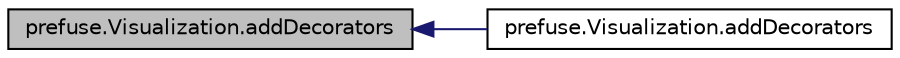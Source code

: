 digraph G
{
  edge [fontname="Helvetica",fontsize="10",labelfontname="Helvetica",labelfontsize="10"];
  node [fontname="Helvetica",fontsize="10",shape=record];
  rankdir="LR";
  Node1 [label="prefuse.Visualization.addDecorators",height=0.2,width=0.4,color="black", fillcolor="grey75", style="filled" fontcolor="black"];
  Node1 -> Node2 [dir="back",color="midnightblue",fontsize="10",style="solid",fontname="Helvetica"];
  Node2 [label="prefuse.Visualization.addDecorators",height=0.2,width=0.4,color="black", fillcolor="white", style="filled",URL="$classprefuse_1_1_visualization.html#a64b6e8f1c2332ecb6738b0baffd41c75"];
}
